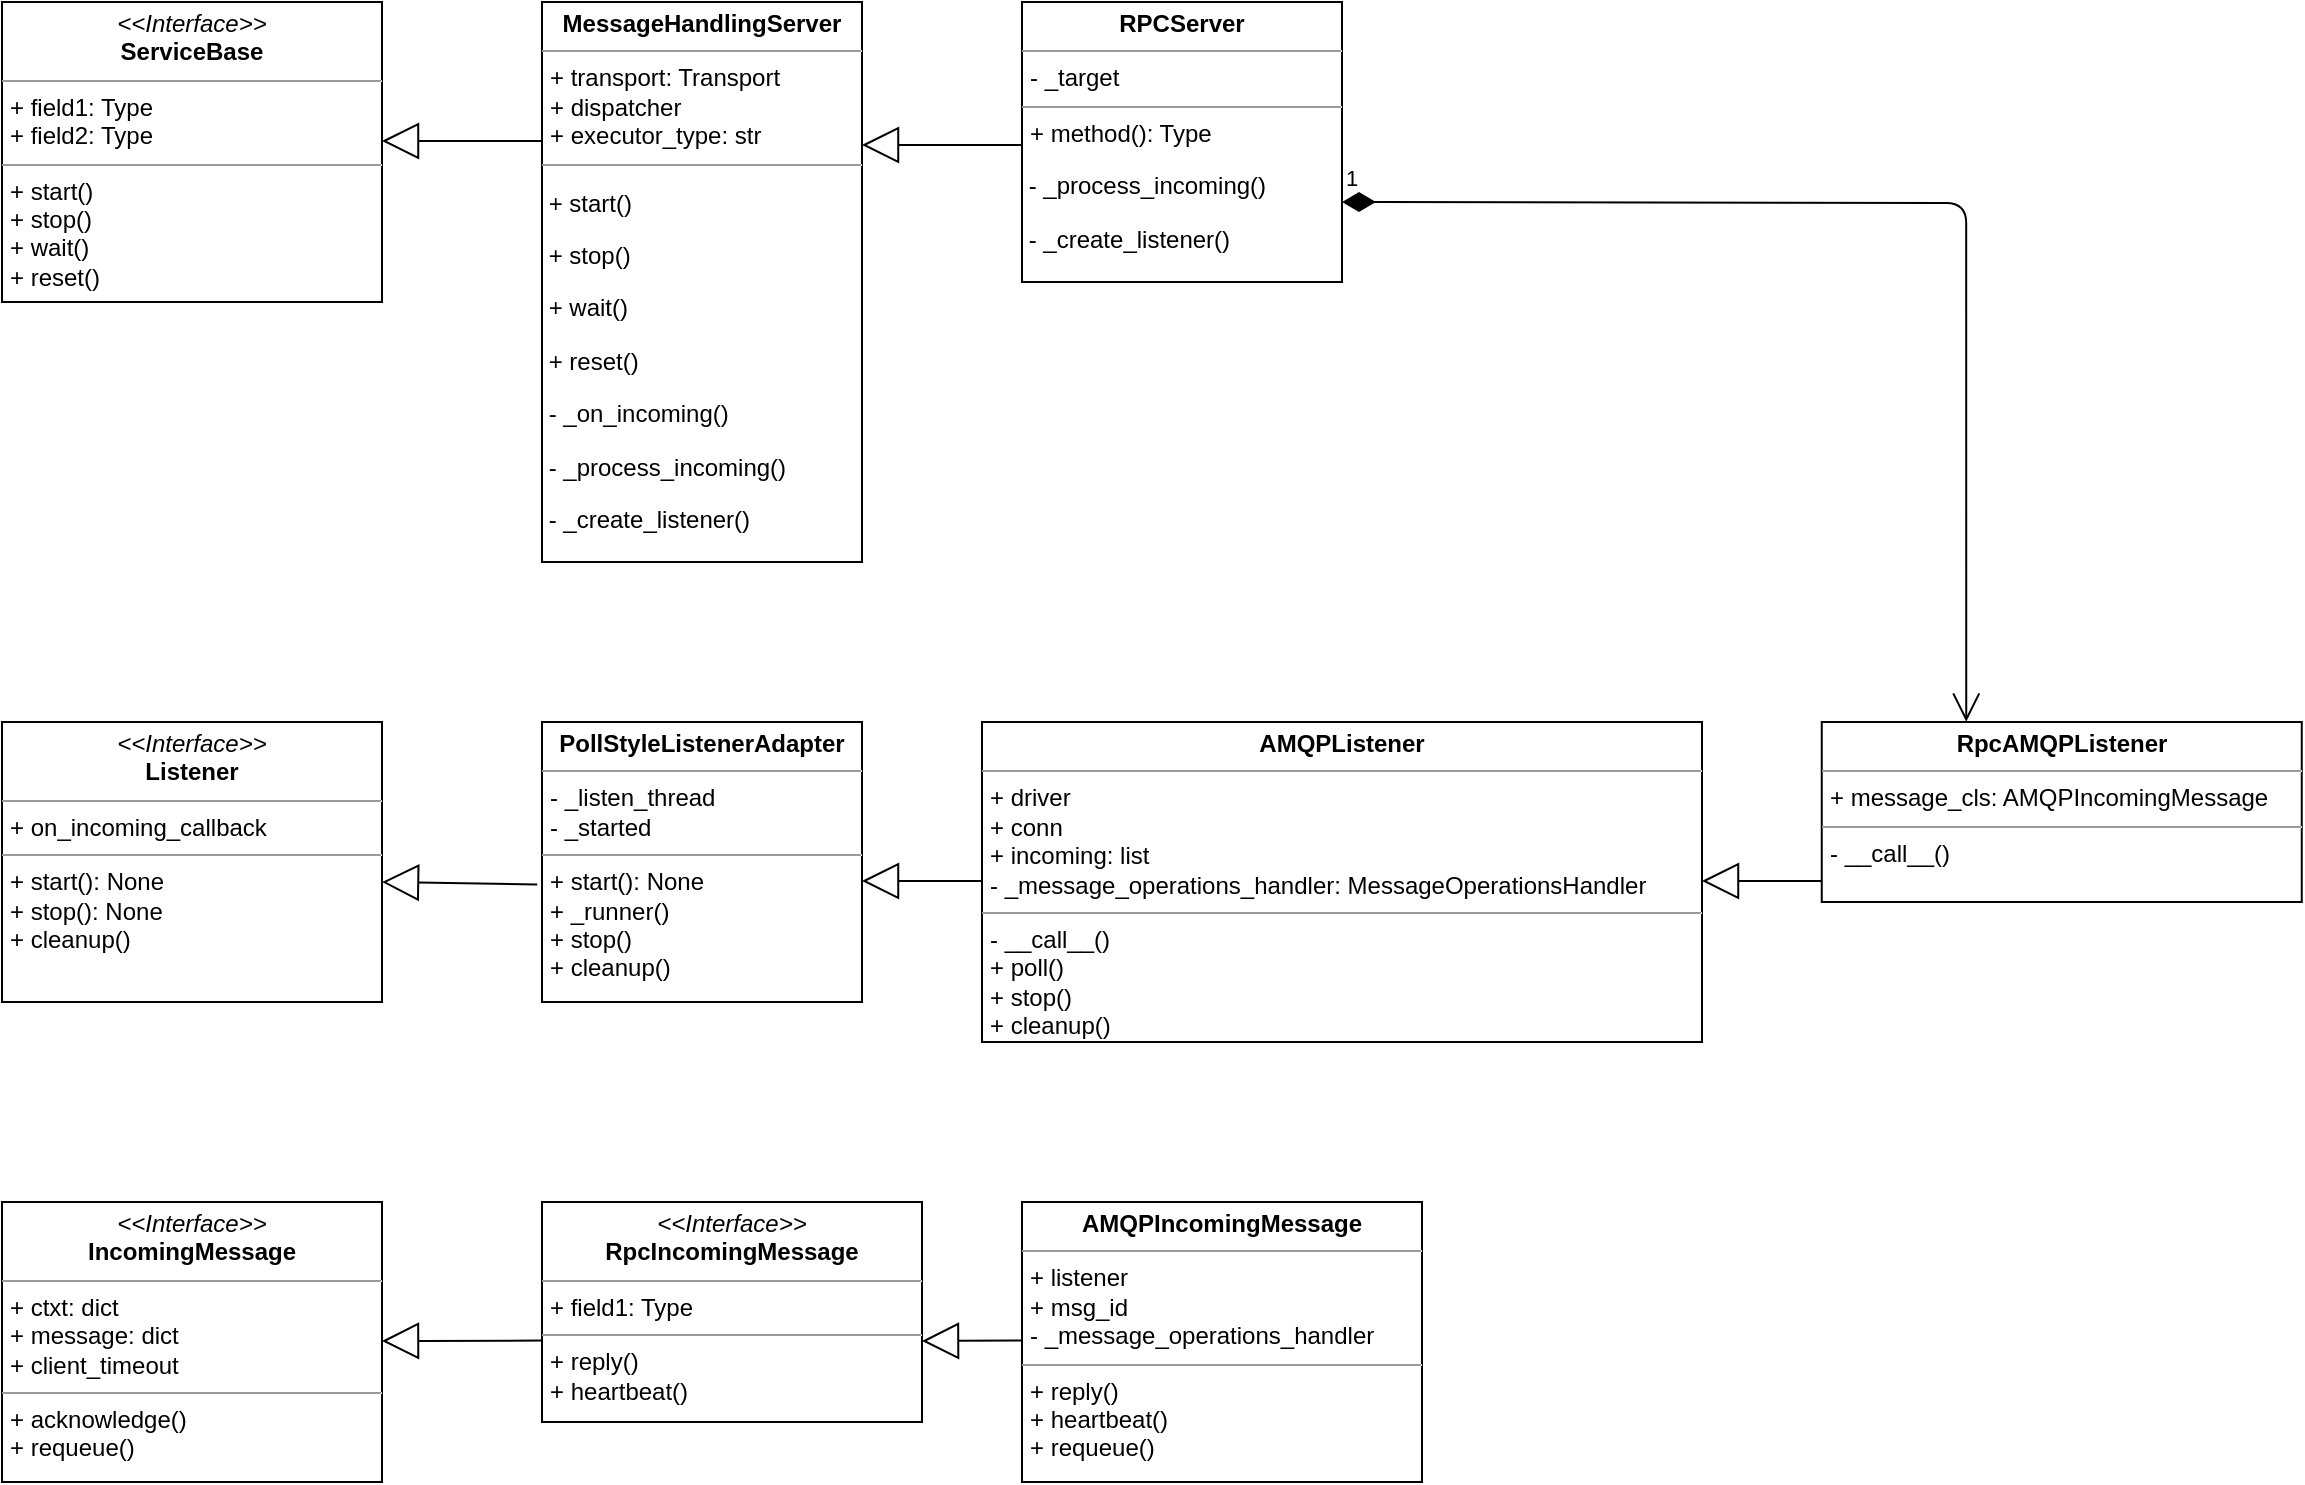 <mxfile version="10.8.0" type="github"><diagram name="Page-1" id="9f46799a-70d6-7492-0946-bef42562c5a5"><mxGraphModel dx="1162" dy="621" grid="1" gridSize="10" guides="1" tooltips="1" connect="1" arrows="1" fold="1" page="1" pageScale="1" pageWidth="1100" pageHeight="850" background="#ffffff" math="0" shadow="0"><root><mxCell id="0"/><mxCell id="1" parent="0"/><mxCell id="UCltqHOw6n3w0V_OM4tq-1" value="&lt;p style=&quot;margin: 0px ; margin-top: 4px ; text-align: center&quot;&gt;&lt;i&gt;&amp;lt;&amp;lt;Interface&amp;gt;&amp;gt;&lt;/i&gt;&lt;br&gt;&lt;b&gt;ServiceBase&lt;/b&gt;&lt;/p&gt;&lt;hr size=&quot;1&quot;&gt;&lt;p style=&quot;margin: 0px ; margin-left: 4px&quot;&gt;+ field1: Type&lt;br&gt;+ field2: Type&lt;/p&gt;&lt;hr size=&quot;1&quot;&gt;&lt;p style=&quot;margin: 0px ; margin-left: 4px&quot;&gt;+ start()&lt;br&gt;+ stop()&lt;/p&gt;&lt;p style=&quot;margin: 0px ; margin-left: 4px&quot;&gt;+ wait()&lt;/p&gt;&lt;p style=&quot;margin: 0px ; margin-left: 4px&quot;&gt;+ reset()&lt;/p&gt;" style="verticalAlign=top;align=left;overflow=fill;fontSize=12;fontFamily=Helvetica;html=1;" vertex="1" parent="1"><mxGeometry x="50" y="40" width="190" height="150" as="geometry"/></mxCell><mxCell id="UCltqHOw6n3w0V_OM4tq-2" value="&lt;p style=&quot;margin: 0px ; margin-top: 4px ; text-align: center&quot;&gt;&lt;b&gt;MessageHandlingServer&lt;/b&gt;&lt;/p&gt;&lt;hr size=&quot;1&quot;&gt;&lt;p style=&quot;margin: 0px ; margin-left: 4px&quot;&gt;+ transport: Transport&lt;/p&gt;&lt;p style=&quot;margin: 0px ; margin-left: 4px&quot;&gt;+ dispatcher&lt;/p&gt;&lt;p style=&quot;margin: 0px ; margin-left: 4px&quot;&gt;+ executor_type: str&lt;/p&gt;&lt;hr size=&quot;1&quot;&gt;&lt;p&gt;&amp;nbsp;+ start()&lt;/p&gt;&lt;p&gt;&amp;nbsp;+ stop()&lt;/p&gt;&lt;p&gt;&amp;nbsp;+ wait()&lt;/p&gt;&lt;p&gt;&amp;nbsp;+ reset()&lt;/p&gt;&lt;p&gt;&amp;nbsp;- _on_incoming()&lt;/p&gt;&lt;p&gt;&amp;nbsp;- _process_incoming()&lt;/p&gt;&lt;p&gt;&amp;nbsp;- _create_listener()&lt;/p&gt;" style="verticalAlign=top;align=left;overflow=fill;fontSize=12;fontFamily=Helvetica;html=1;" vertex="1" parent="1"><mxGeometry x="320" y="40" width="160" height="280" as="geometry"/></mxCell><mxCell id="UCltqHOw6n3w0V_OM4tq-7" value="&lt;p style=&quot;margin: 0px ; margin-top: 4px ; text-align: center&quot;&gt;&lt;b&gt;RPCServer&lt;/b&gt;&lt;/p&gt;&lt;hr size=&quot;1&quot;&gt;&lt;p style=&quot;margin: 0px ; margin-left: 4px&quot;&gt;- _target&lt;/p&gt;&lt;hr size=&quot;1&quot;&gt;&lt;p style=&quot;margin: 0px ; margin-left: 4px&quot;&gt;+ method(): Type&lt;/p&gt;&lt;p&gt;&amp;nbsp;- _process_incoming()&lt;/p&gt;&lt;p&gt;&amp;nbsp;- _create_listener()&lt;/p&gt;" style="verticalAlign=top;align=left;overflow=fill;fontSize=12;fontFamily=Helvetica;html=1;" vertex="1" parent="1"><mxGeometry x="560" y="40" width="160" height="140" as="geometry"/></mxCell><mxCell id="UCltqHOw6n3w0V_OM4tq-8" value="&lt;p style=&quot;margin: 0px ; margin-top: 4px ; text-align: center&quot;&gt;&lt;i&gt;&amp;lt;&amp;lt;Interface&amp;gt;&amp;gt;&lt;/i&gt;&lt;br&gt;&lt;b&gt;Listener&lt;/b&gt;&lt;/p&gt;&lt;hr size=&quot;1&quot;&gt;&lt;p style=&quot;margin: 0px ; margin-left: 4px&quot;&gt;+ on_incoming_callback&lt;br&gt;&lt;/p&gt;&lt;hr size=&quot;1&quot;&gt;&lt;p style=&quot;margin: 0px ; margin-left: 4px&quot;&gt;+ start(): None&lt;br&gt;+ stop(): None&lt;/p&gt;&lt;p style=&quot;margin: 0px ; margin-left: 4px&quot;&gt;+ cleanup()&lt;/p&gt;" style="verticalAlign=top;align=left;overflow=fill;fontSize=12;fontFamily=Helvetica;html=1;" vertex="1" parent="1"><mxGeometry x="50" y="400" width="190" height="140" as="geometry"/></mxCell><mxCell id="UCltqHOw6n3w0V_OM4tq-9" value="&lt;p style=&quot;margin: 0px ; margin-top: 4px ; text-align: center&quot;&gt;&lt;b&gt;PollStyleListenerAdapter&lt;/b&gt;&lt;/p&gt;&lt;hr size=&quot;1&quot;&gt;&lt;p style=&quot;margin: 0px ; margin-left: 4px&quot;&gt;- _listen_thread&lt;/p&gt;&lt;p style=&quot;margin: 0px ; margin-left: 4px&quot;&gt;- _started&lt;/p&gt;&lt;hr size=&quot;1&quot;&gt;&lt;p style=&quot;margin: 0px ; margin-left: 4px&quot;&gt;+ start(): None&lt;/p&gt;&lt;p style=&quot;margin: 0px ; margin-left: 4px&quot;&gt;+ _runner()&lt;/p&gt;&lt;p style=&quot;margin: 0px ; margin-left: 4px&quot;&gt;+ stop()&lt;/p&gt;&lt;p style=&quot;margin: 0px ; margin-left: 4px&quot;&gt;+ cleanup()&lt;/p&gt;" style="verticalAlign=top;align=left;overflow=fill;fontSize=12;fontFamily=Helvetica;html=1;" vertex="1" parent="1"><mxGeometry x="320" y="400" width="160" height="140" as="geometry"/></mxCell><mxCell id="UCltqHOw6n3w0V_OM4tq-10" value="&lt;p style=&quot;margin: 0px ; margin-top: 4px ; text-align: center&quot;&gt;&lt;b&gt;AMQPListener&lt;/b&gt;&lt;/p&gt;&lt;hr size=&quot;1&quot;&gt;&lt;p style=&quot;margin: 0px ; margin-left: 4px&quot;&gt;+ driver&lt;/p&gt;&lt;p style=&quot;margin: 0px ; margin-left: 4px&quot;&gt;+ conn&lt;/p&gt;&lt;p style=&quot;margin: 0px ; margin-left: 4px&quot;&gt;+ incoming: list&lt;/p&gt;&lt;p style=&quot;margin: 0px ; margin-left: 4px&quot;&gt;- _message_operations_handler: MessageOperationsHandler&lt;/p&gt;&lt;hr size=&quot;1&quot;&gt;&lt;p style=&quot;margin: 0px ; margin-left: 4px&quot;&gt;- __call__()&lt;/p&gt;&lt;p style=&quot;margin: 0px ; margin-left: 4px&quot;&gt;+ poll()&lt;/p&gt;&lt;p style=&quot;margin: 0px ; margin-left: 4px&quot;&gt;+ stop()&lt;/p&gt;&lt;p style=&quot;margin: 0px ; margin-left: 4px&quot;&gt;+ cleanup()&lt;/p&gt;" style="verticalAlign=top;align=left;overflow=fill;fontSize=12;fontFamily=Helvetica;html=1;" vertex="1" parent="1"><mxGeometry x="540" y="400" width="360" height="160" as="geometry"/></mxCell><mxCell id="UCltqHOw6n3w0V_OM4tq-11" value="&lt;p style=&quot;margin: 0px ; margin-top: 4px ; text-align: center&quot;&gt;&lt;b&gt;RpcAMQPListener&lt;/b&gt;&lt;/p&gt;&lt;hr size=&quot;1&quot;&gt;&lt;p style=&quot;margin: 0px ; margin-left: 4px&quot;&gt;+ message_cls: AMQPIncomingMessage&lt;/p&gt;&lt;hr size=&quot;1&quot;&gt;&lt;p style=&quot;margin: 0px ; margin-left: 4px&quot;&gt;- __call__()&lt;/p&gt;" style="verticalAlign=top;align=left;overflow=fill;fontSize=12;fontFamily=Helvetica;html=1;" vertex="1" parent="1"><mxGeometry x="959.879" y="400" width="240" height="90" as="geometry"/></mxCell><mxCell id="UCltqHOw6n3w0V_OM4tq-12" value="" style="endArrow=block;endSize=16;endFill=0;html=1;exitX=-0.015;exitY=0.58;exitDx=0;exitDy=0;exitPerimeter=0;" edge="1" parent="1" source="UCltqHOw6n3w0V_OM4tq-9"><mxGeometry width="160" relative="1" as="geometry"><mxPoint x="300" y="480" as="sourcePoint"/><mxPoint x="240" y="480" as="targetPoint"/></mxGeometry></mxCell><mxCell id="UCltqHOw6n3w0V_OM4tq-13" value="" style="endArrow=block;endSize=16;endFill=0;html=1;" edge="1" parent="1"><mxGeometry width="160" relative="1" as="geometry"><mxPoint x="540" y="479.5" as="sourcePoint"/><mxPoint x="480" y="479.5" as="targetPoint"/></mxGeometry></mxCell><mxCell id="UCltqHOw6n3w0V_OM4tq-14" value="" style="endArrow=block;endSize=16;endFill=0;html=1;" edge="1" parent="1"><mxGeometry width="160" relative="1" as="geometry"><mxPoint x="960" y="479.5" as="sourcePoint"/><mxPoint x="900" y="479.5" as="targetPoint"/></mxGeometry></mxCell><mxCell id="UCltqHOw6n3w0V_OM4tq-15" value="" style="endArrow=block;endSize=16;endFill=0;html=1;" edge="1" parent="1"><mxGeometry width="160" relative="1" as="geometry"><mxPoint x="320" y="109.5" as="sourcePoint"/><mxPoint x="240" y="109.5" as="targetPoint"/></mxGeometry></mxCell><mxCell id="UCltqHOw6n3w0V_OM4tq-16" value="" style="endArrow=block;endSize=16;endFill=0;html=1;" edge="1" parent="1"><mxGeometry width="160" relative="1" as="geometry"><mxPoint x="560" y="111.5" as="sourcePoint"/><mxPoint x="480" y="111.5" as="targetPoint"/></mxGeometry></mxCell><mxCell id="UCltqHOw6n3w0V_OM4tq-17" value="&lt;p style=&quot;margin: 0px ; margin-top: 4px ; text-align: center&quot;&gt;&lt;i&gt;&amp;lt;&amp;lt;Interface&amp;gt;&amp;gt;&lt;/i&gt;&lt;br&gt;&lt;b&gt;IncomingMessage&lt;/b&gt;&lt;/p&gt;&lt;hr size=&quot;1&quot;&gt;&lt;p style=&quot;margin: 0px ; margin-left: 4px&quot;&gt;+ ctxt: dict&lt;br&gt;+ message: dict&lt;/p&gt;&lt;p style=&quot;margin: 0px ; margin-left: 4px&quot;&gt;+ client_timeout&lt;/p&gt;&lt;hr size=&quot;1&quot;&gt;&lt;p style=&quot;margin: 0px ; margin-left: 4px&quot;&gt;+ acknowledge()&lt;br&gt;+ requeue()&lt;/p&gt;" style="verticalAlign=top;align=left;overflow=fill;fontSize=12;fontFamily=Helvetica;html=1;" vertex="1" parent="1"><mxGeometry x="50" y="640" width="190" height="140" as="geometry"/></mxCell><mxCell id="UCltqHOw6n3w0V_OM4tq-19" value="&lt;p style=&quot;margin: 0px ; margin-top: 4px ; text-align: center&quot;&gt;&lt;i&gt;&amp;lt;&amp;lt;Interface&amp;gt;&amp;gt;&lt;/i&gt;&lt;br&gt;&lt;b&gt;RpcIncomingMessage&lt;/b&gt;&lt;/p&gt;&lt;hr size=&quot;1&quot;&gt;&lt;p style=&quot;margin: 0px ; margin-left: 4px&quot;&gt;+ field1: Type&lt;br&gt;&lt;/p&gt;&lt;hr size=&quot;1&quot;&gt;&lt;p style=&quot;margin: 0px ; margin-left: 4px&quot;&gt;+ reply()&lt;br&gt;+ heartbeat()&lt;/p&gt;" style="verticalAlign=top;align=left;overflow=fill;fontSize=12;fontFamily=Helvetica;html=1;" vertex="1" parent="1"><mxGeometry x="320" y="640" width="190" height="110" as="geometry"/></mxCell><mxCell id="UCltqHOw6n3w0V_OM4tq-20" value="&lt;p style=&quot;margin: 0px ; margin-top: 4px ; text-align: center&quot;&gt;&lt;b&gt;AMQPIncomingMessage&lt;/b&gt;&lt;/p&gt;&lt;hr size=&quot;1&quot;&gt;&lt;p style=&quot;margin: 0px ; margin-left: 4px&quot;&gt;+ listener&lt;/p&gt;&lt;p style=&quot;margin: 0px ; margin-left: 4px&quot;&gt;+ msg_id&lt;/p&gt;&lt;p style=&quot;margin: 0px ; margin-left: 4px&quot;&gt;- _message_operations_handler&lt;/p&gt;&lt;hr size=&quot;1&quot;&gt;&lt;p style=&quot;margin: 0px ; margin-left: 4px&quot;&gt;+ reply()&lt;/p&gt;&lt;p style=&quot;margin: 0px ; margin-left: 4px&quot;&gt;+ heartbeat()&lt;/p&gt;&lt;p style=&quot;margin: 0px ; margin-left: 4px&quot;&gt;+ requeue()&lt;/p&gt;" style="verticalAlign=top;align=left;overflow=fill;fontSize=12;fontFamily=Helvetica;html=1;" vertex="1" parent="1"><mxGeometry x="560" y="640" width="200" height="140" as="geometry"/></mxCell><mxCell id="UCltqHOw6n3w0V_OM4tq-23" value="" style="endArrow=block;endSize=16;endFill=0;html=1;exitX=0.497;exitY=0;exitDx=0;exitDy=0;exitPerimeter=0;" edge="1" parent="1"><mxGeometry width="160" relative="1" as="geometry"><mxPoint x="320.172" y="709.293" as="sourcePoint"/><mxPoint x="240" y="709.5" as="targetPoint"/></mxGeometry></mxCell><mxCell id="UCltqHOw6n3w0V_OM4tq-24" value="" style="endArrow=block;endSize=16;endFill=0;html=1;exitX=0.497;exitY=0;exitDx=0;exitDy=0;exitPerimeter=0;" edge="1" parent="1"><mxGeometry width="160" relative="1" as="geometry"><mxPoint x="560.172" y="709.293" as="sourcePoint"/><mxPoint x="510" y="709.5" as="targetPoint"/></mxGeometry></mxCell><mxCell id="UCltqHOw6n3w0V_OM4tq-26" value="1" style="endArrow=open;html=1;endSize=12;startArrow=diamondThin;startSize=14;startFill=1;edgeStyle=orthogonalEdgeStyle;align=left;verticalAlign=bottom;entryX=0.301;entryY=-0.002;entryDx=0;entryDy=0;entryPerimeter=0;" edge="1" parent="1" target="UCltqHOw6n3w0V_OM4tq-11"><mxGeometry x="-1" y="3" relative="1" as="geometry"><mxPoint x="720" y="140" as="sourcePoint"/><mxPoint x="880" y="140" as="targetPoint"/></mxGeometry></mxCell></root></mxGraphModel></diagram></mxfile>